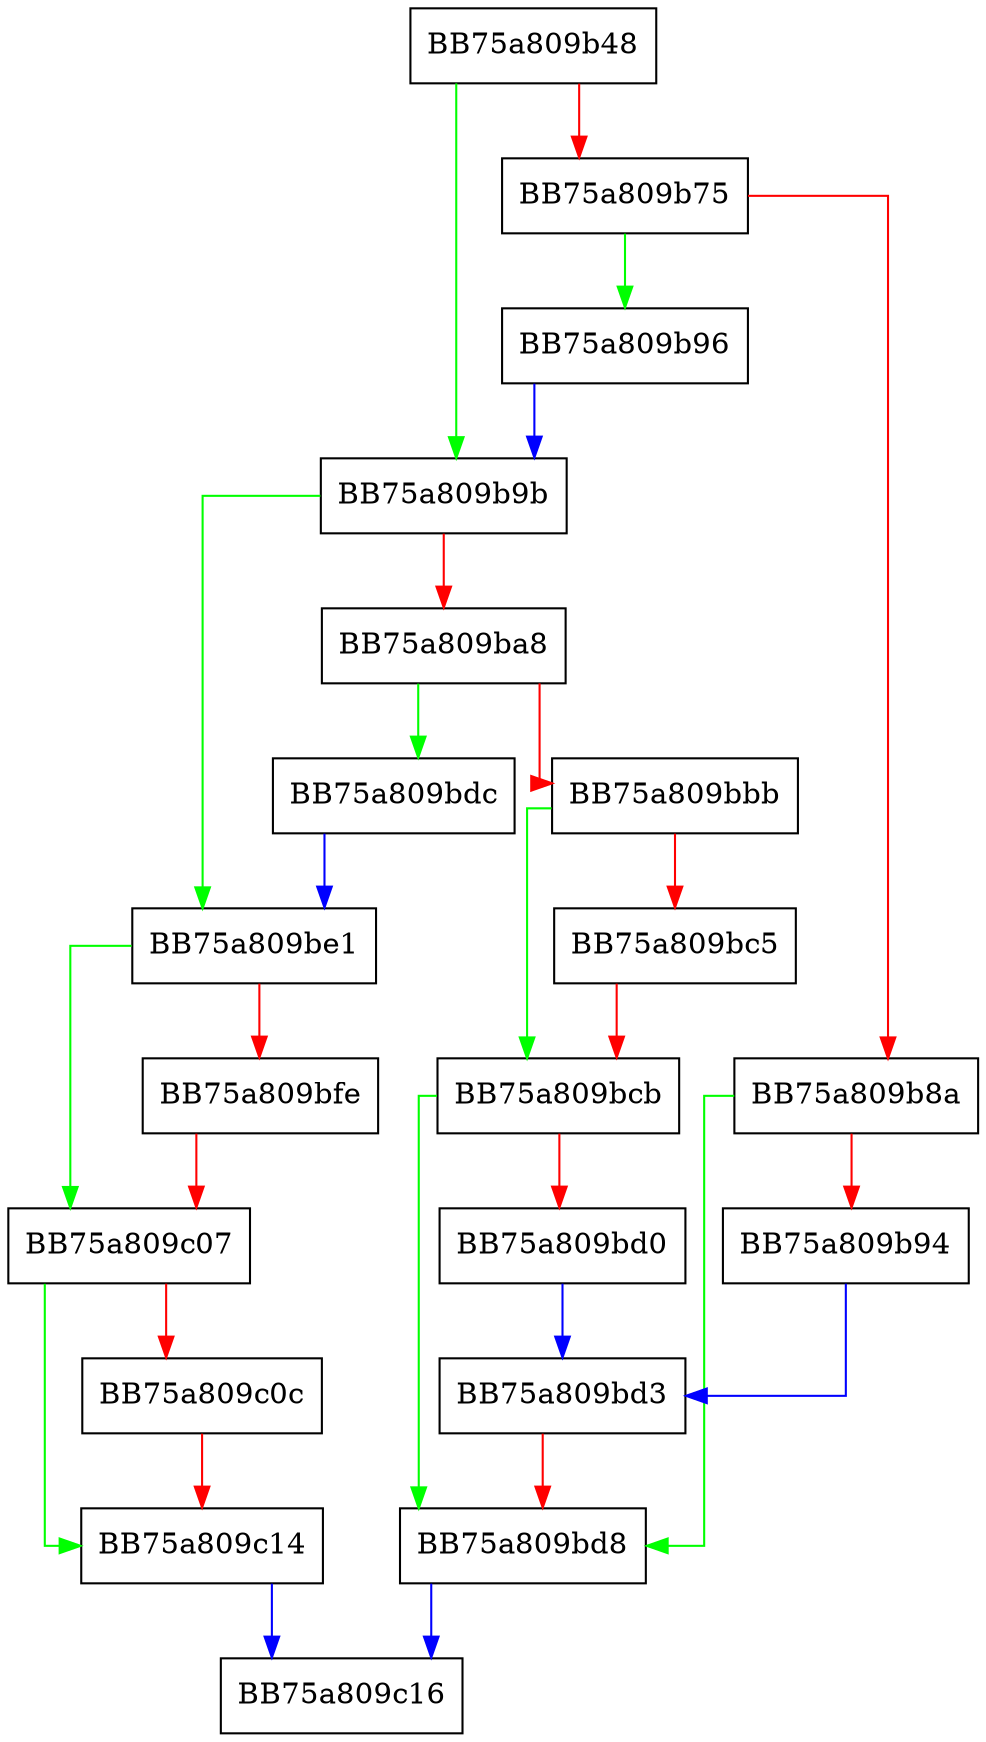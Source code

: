 digraph reg_key_in_hive {
  node [shape="box"];
  graph [splines=ortho];
  BB75a809b48 -> BB75a809b9b [color="green"];
  BB75a809b48 -> BB75a809b75 [color="red"];
  BB75a809b75 -> BB75a809b96 [color="green"];
  BB75a809b75 -> BB75a809b8a [color="red"];
  BB75a809b8a -> BB75a809bd8 [color="green"];
  BB75a809b8a -> BB75a809b94 [color="red"];
  BB75a809b94 -> BB75a809bd3 [color="blue"];
  BB75a809b96 -> BB75a809b9b [color="blue"];
  BB75a809b9b -> BB75a809be1 [color="green"];
  BB75a809b9b -> BB75a809ba8 [color="red"];
  BB75a809ba8 -> BB75a809bdc [color="green"];
  BB75a809ba8 -> BB75a809bbb [color="red"];
  BB75a809bbb -> BB75a809bcb [color="green"];
  BB75a809bbb -> BB75a809bc5 [color="red"];
  BB75a809bc5 -> BB75a809bcb [color="red"];
  BB75a809bcb -> BB75a809bd8 [color="green"];
  BB75a809bcb -> BB75a809bd0 [color="red"];
  BB75a809bd0 -> BB75a809bd3 [color="blue"];
  BB75a809bd3 -> BB75a809bd8 [color="red"];
  BB75a809bd8 -> BB75a809c16 [color="blue"];
  BB75a809bdc -> BB75a809be1 [color="blue"];
  BB75a809be1 -> BB75a809c07 [color="green"];
  BB75a809be1 -> BB75a809bfe [color="red"];
  BB75a809bfe -> BB75a809c07 [color="red"];
  BB75a809c07 -> BB75a809c14 [color="green"];
  BB75a809c07 -> BB75a809c0c [color="red"];
  BB75a809c0c -> BB75a809c14 [color="red"];
  BB75a809c14 -> BB75a809c16 [color="blue"];
}